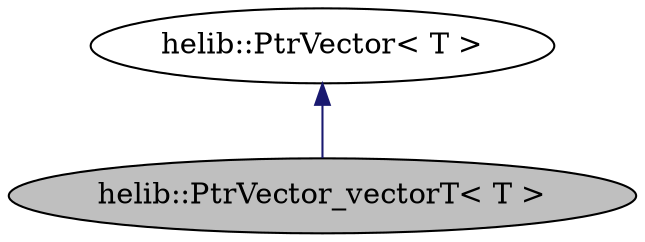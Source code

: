 digraph "helib::PtrVector_vectorT&lt; T &gt;"
{
  N2 [label="helib::PtrVector_vectorT\< T \>",color="black", fillcolor="grey75", style="filled", fontcolor="black"];
  N3 -> N2 [dir="back",color="midnightblue",style="solid"];
  N3 [label="helib::PtrVector\< T \>",color="black", fillcolor="white", style="filled",tooltip="Abstract class for an array of objects. "];
}
digraph "helib::PtrVector_vectorT&lt; T &gt;"
{
  N0 [label="helib::PtrVector_vectorT\< T \>",color="black", fillcolor="grey75", style="filled", fontcolor="black"];
  N1 -> N0 [dir="back",color="midnightblue",style="solid"];
  N1 [label="helib::PtrVector\< T \>",color="black", fillcolor="white", style="filled",tooltip="Abstract class for an array of objects. "];
}
